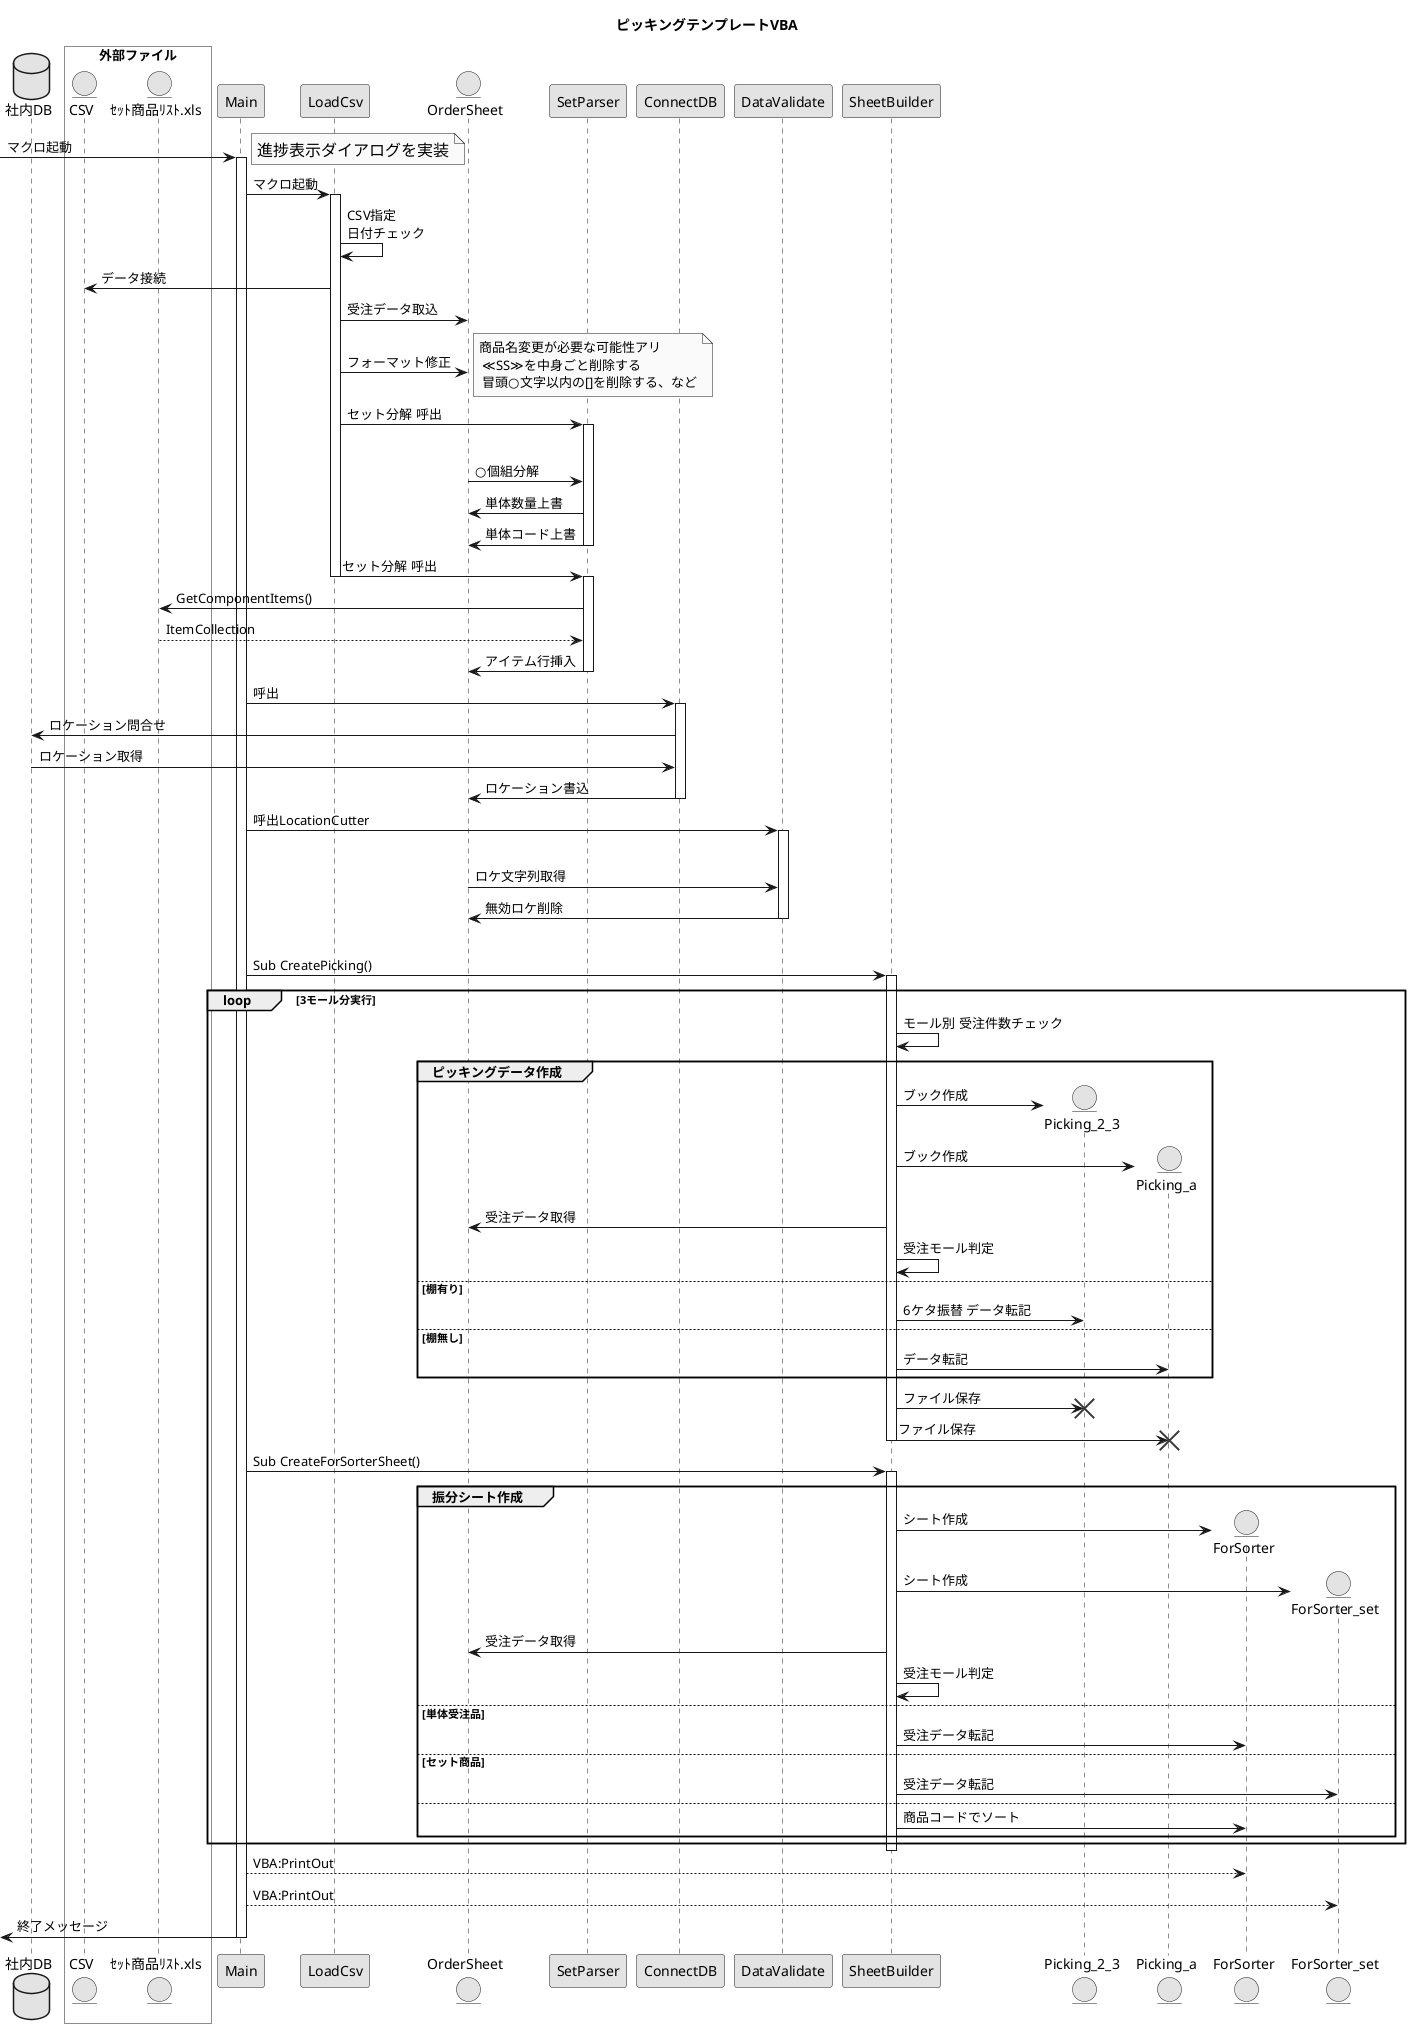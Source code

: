 @startuml picking_create_vba

skinparam monochrome true
skinparam packageFontSize 25

title ピッキングテンプレートVBA

database 社内DB

box "外部ファイル" #white
    entity CSV
    entity ｾｯﾄ商品ﾘｽﾄ.xls
end box

participant Main

[-> Main : マクロ起動
activate Main

note right
  <size:16>進捗表示ダイアログを実装</size>
end note

Main -> LoadCsv : マクロ起動
activate LoadCsv

LoadCsv -> LoadCsv : CSV指定\n日付チェック

CSV <- LoadCsv : データ接続

entity OrderSheet

LoadCsv -> OrderSheet : 受注データ取込
LoadCsv -> OrderSheet : フォーマット修正

participant SetParser

note right
    商品名変更が必要な可能性アリ
     ≪SS≫を中身ごと削除する
     冒頭○文字以内の[]を削除する、など
end note

LoadCsv -> SetParser : セット分解 呼出
|||
activate SetParser

SetParser <- OrderSheet :○個組分解
SetParser -> OrderSheet : 単体数量上書
SetParser -> OrderSheet : 単体コード上書
deactivate SetParser

LoadCsv -> SetParser : セット分解 呼出
deactivate LoadCsv
activate SetParser

ｾｯﾄ商品ﾘｽﾄ.xls <- SetParser : GetComponentItems()
ｾｯﾄ商品ﾘｽﾄ.xls --> SetParser : ItemCollection

SetParser -> OrderSheet : アイテム行挿入

deactivate SetParser

Main -> ConnectDB : 呼出
activate ConnectDB
社内DB <- ConnectDB : ロケーション問合せ
社内DB -> ConnectDB :ロケーション取得
OrderSheet <- ConnectDB : ロケーション書込
deactivate ConnectDB



participant DataValidate

Main -> DataValidate : 呼出LocationCutter

activate DataValidate

|||
OrderSheet -> DataValidate :ロケ文字列取得
OrderSheet <- DataValidate :無効ロケ削除
deactivate DataValidate
|||

deactivate DataValidate

participant SheetBuilder

Main -> SheetBuilder : Sub CreatePicking()
activate SheetBuilder

loop 3モール分実行
    
    SheetBuilder->SheetBuilder : モール別 受注件数チェック

    Group ピッキングデータ作成

        create entity Picking_2_3
        SheetBuilder -> Picking_2_3 : ブック作成

        create entity Picking_a
        SheetBuilder -> Picking_a : ブック作成

        OrderSheet <- SheetBuilder : 受注データ取得

        SheetBuilder -> SheetBuilder : 受注モール判定

        else 棚有り
            SheetBuilder -> Picking_2_3 : 6ケタ振替 データ転記

        else 棚無し
            SheetBuilder -> Picking_a : データ転記
    end

    SheetBuilder -> Picking_2_3 : ファイル保存
    destroy Picking_2_3
    SheetBuilder -> Picking_a : ファイル保存
    deactivate SheetBuilder

    destroy Picking_a
    deactivate SheetBuilder


    Main -> SheetBuilder : Sub CreateForSorterSheet()
        Group 振分シート作成
        activate SheetBuilder
        create entity ForSorter
        SheetBuilder -> ForSorter : シート作成
        create entity ForSorter_set
        SheetBuilder -> ForSorter_set : シート作成
        OrderSheet <- SheetBuilder : 受注データ取得
        SheetBuilder -> SheetBuilder : 受注モール判定

        else 単体受注品

            SheetBuilder -> ForSorter : 受注データ転記
        
        else セット商品

            SheetBuilder -> ForSorter_set : 受注データ転記
        else

            SheetBuilder -> ForSorter : 商品コードでソート

    end
end

deactivate SheetBuilder

Main --> ForSorter : VBA:PrintOut 
Main --> ForSorter_set : VBA:PrintOut


[<- Main : 終了メッセージ

deactivate Main

@enduml